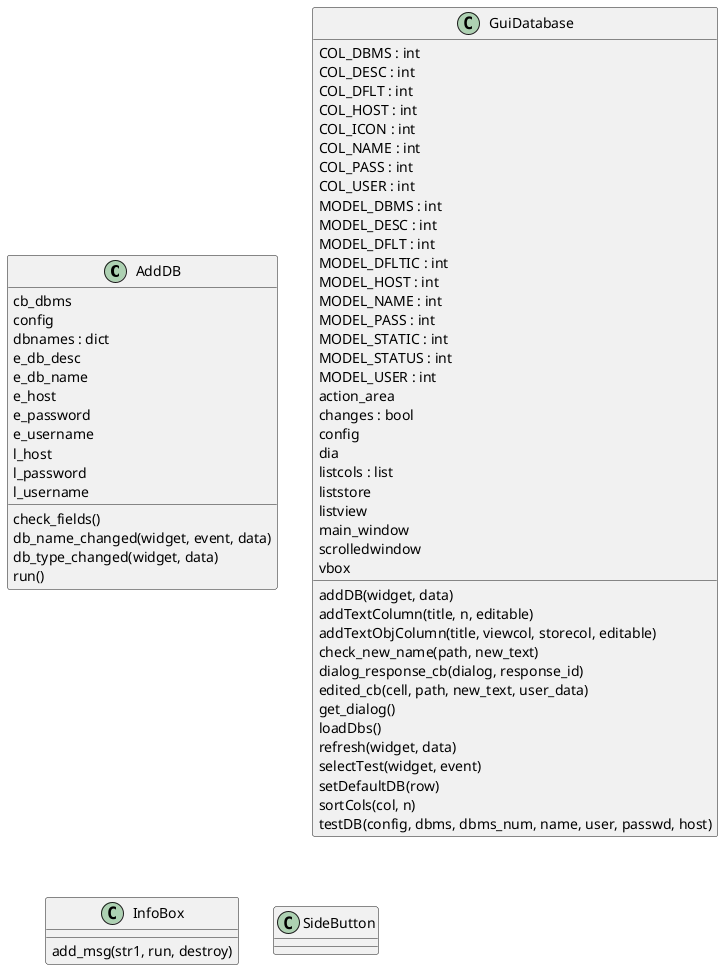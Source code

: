 @startuml classes
set namespaceSeparator none
class "AddDB" as GuiDatabase.AddDB {
  cb_dbms
  config
  dbnames : dict
  e_db_desc
  e_db_name
  e_host
  e_password
  e_username
  l_host
  l_password
  l_username
  check_fields()
  db_name_changed(widget, event, data)
  db_type_changed(widget, data)
  run()
}
class "GuiDatabase" as GuiDatabase.GuiDatabase {
  COL_DBMS : int
  COL_DESC : int
  COL_DFLT : int
  COL_HOST : int
  COL_ICON : int
  COL_NAME : int
  COL_PASS : int
  COL_USER : int
  MODEL_DBMS : int
  MODEL_DESC : int
  MODEL_DFLT : int
  MODEL_DFLTIC : int
  MODEL_HOST : int
  MODEL_NAME : int
  MODEL_PASS : int
  MODEL_STATIC : int
  MODEL_STATUS : int
  MODEL_USER : int
  action_area
  changes : bool
  config
  dia
  listcols : list
  liststore
  listview
  main_window
  scrolledwindow
  vbox
  addDB(widget, data)
  addTextColumn(title, n, editable)
  addTextObjColumn(title, viewcol, storecol, editable)
  check_new_name(path, new_text)
  dialog_response_cb(dialog, response_id)
  edited_cb(cell, path, new_text, user_data)
  get_dialog()
  loadDbs()
  refresh(widget, data)
  selectTest(widget, event)
  setDefaultDB(row)
  sortCols(col, n)
  testDB(config, dbms, dbms_num, name, user, passwd, host)
}
class "InfoBox" as GuiDatabase.InfoBox {
  add_msg(str1, run, destroy)
}
class "SideButton" as GuiDatabase.SideButton {
}
@enduml
